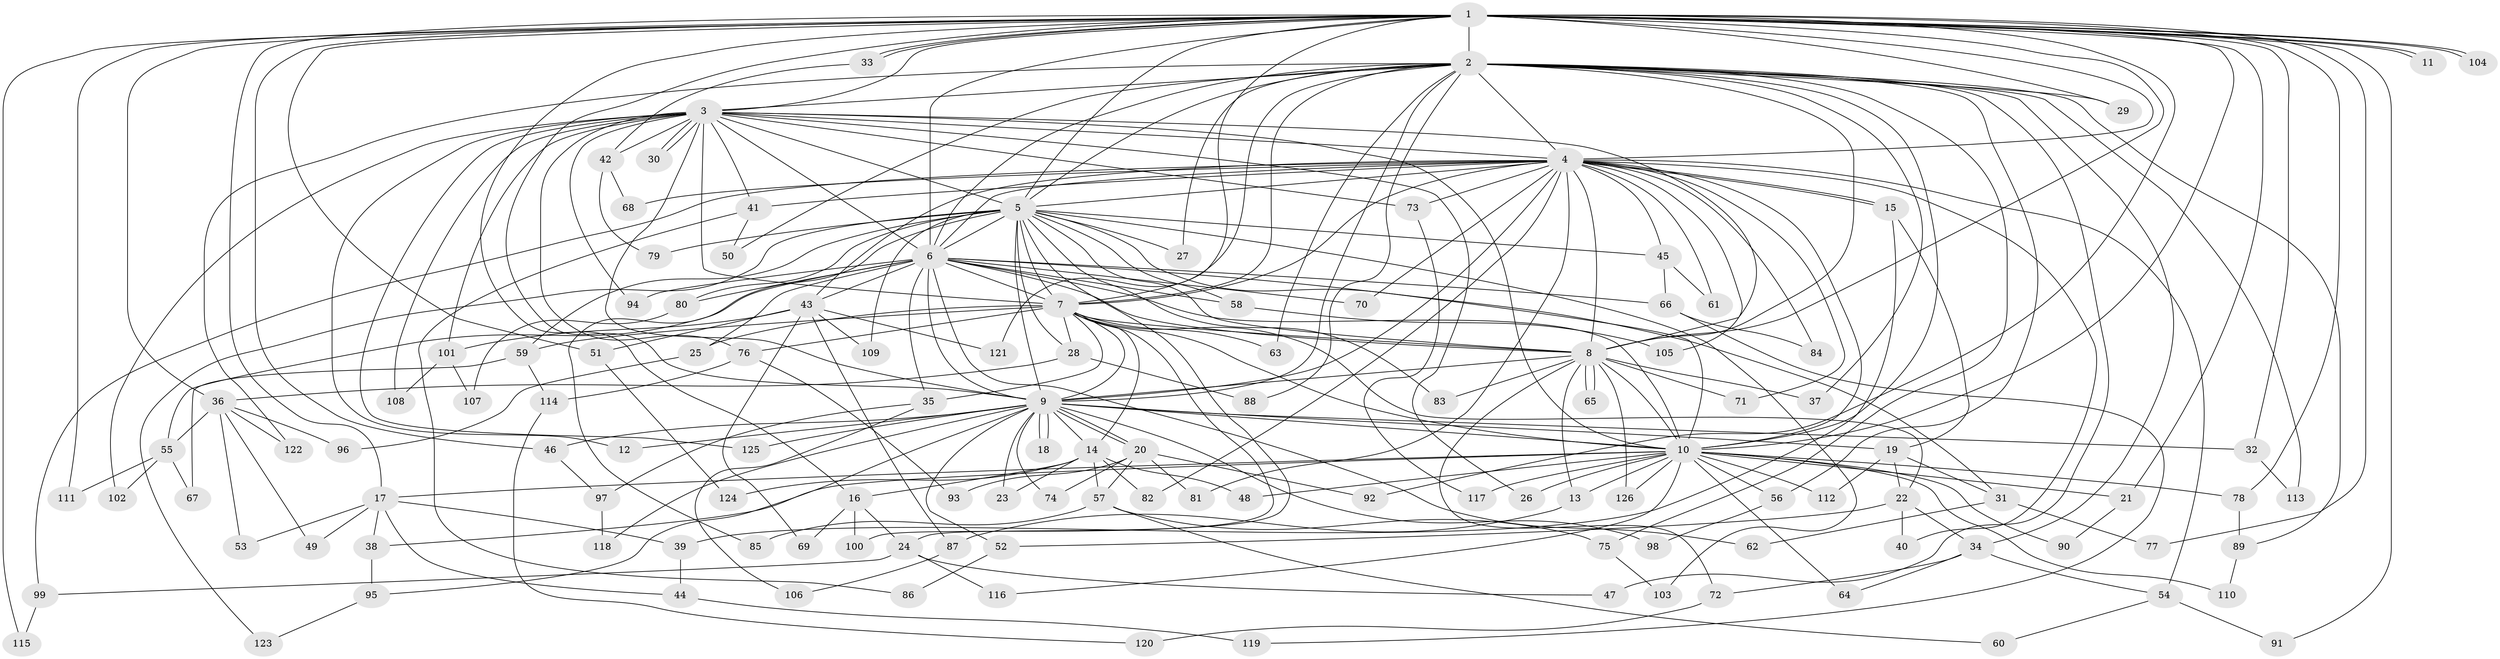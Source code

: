 // Generated by graph-tools (version 1.1) at 2025/49/03/09/25 03:49:44]
// undirected, 126 vertices, 277 edges
graph export_dot {
graph [start="1"]
  node [color=gray90,style=filled];
  1;
  2;
  3;
  4;
  5;
  6;
  7;
  8;
  9;
  10;
  11;
  12;
  13;
  14;
  15;
  16;
  17;
  18;
  19;
  20;
  21;
  22;
  23;
  24;
  25;
  26;
  27;
  28;
  29;
  30;
  31;
  32;
  33;
  34;
  35;
  36;
  37;
  38;
  39;
  40;
  41;
  42;
  43;
  44;
  45;
  46;
  47;
  48;
  49;
  50;
  51;
  52;
  53;
  54;
  55;
  56;
  57;
  58;
  59;
  60;
  61;
  62;
  63;
  64;
  65;
  66;
  67;
  68;
  69;
  70;
  71;
  72;
  73;
  74;
  75;
  76;
  77;
  78;
  79;
  80;
  81;
  82;
  83;
  84;
  85;
  86;
  87;
  88;
  89;
  90;
  91;
  92;
  93;
  94;
  95;
  96;
  97;
  98;
  99;
  100;
  101;
  102;
  103;
  104;
  105;
  106;
  107;
  108;
  109;
  110;
  111;
  112;
  113;
  114;
  115;
  116;
  117;
  118;
  119;
  120;
  121;
  122;
  123;
  124;
  125;
  126;
  1 -- 2;
  1 -- 3;
  1 -- 4;
  1 -- 5;
  1 -- 6;
  1 -- 7;
  1 -- 8;
  1 -- 9;
  1 -- 10;
  1 -- 11;
  1 -- 11;
  1 -- 16;
  1 -- 17;
  1 -- 21;
  1 -- 29;
  1 -- 32;
  1 -- 33;
  1 -- 33;
  1 -- 36;
  1 -- 46;
  1 -- 51;
  1 -- 77;
  1 -- 78;
  1 -- 91;
  1 -- 92;
  1 -- 104;
  1 -- 104;
  1 -- 111;
  1 -- 115;
  2 -- 3;
  2 -- 4;
  2 -- 5;
  2 -- 6;
  2 -- 7;
  2 -- 8;
  2 -- 9;
  2 -- 10;
  2 -- 27;
  2 -- 29;
  2 -- 34;
  2 -- 37;
  2 -- 47;
  2 -- 50;
  2 -- 56;
  2 -- 63;
  2 -- 75;
  2 -- 88;
  2 -- 89;
  2 -- 113;
  2 -- 121;
  2 -- 122;
  3 -- 4;
  3 -- 5;
  3 -- 6;
  3 -- 7;
  3 -- 8;
  3 -- 9;
  3 -- 10;
  3 -- 12;
  3 -- 26;
  3 -- 30;
  3 -- 30;
  3 -- 41;
  3 -- 42;
  3 -- 73;
  3 -- 76;
  3 -- 94;
  3 -- 101;
  3 -- 102;
  3 -- 108;
  3 -- 125;
  4 -- 5;
  4 -- 6;
  4 -- 7;
  4 -- 8;
  4 -- 9;
  4 -- 10;
  4 -- 15;
  4 -- 15;
  4 -- 40;
  4 -- 41;
  4 -- 43;
  4 -- 45;
  4 -- 54;
  4 -- 61;
  4 -- 68;
  4 -- 70;
  4 -- 71;
  4 -- 73;
  4 -- 81;
  4 -- 82;
  4 -- 84;
  4 -- 99;
  4 -- 105;
  5 -- 6;
  5 -- 7;
  5 -- 8;
  5 -- 9;
  5 -- 10;
  5 -- 24;
  5 -- 27;
  5 -- 28;
  5 -- 45;
  5 -- 58;
  5 -- 59;
  5 -- 79;
  5 -- 80;
  5 -- 83;
  5 -- 85;
  5 -- 103;
  5 -- 109;
  5 -- 123;
  6 -- 7;
  6 -- 8;
  6 -- 9;
  6 -- 10;
  6 -- 25;
  6 -- 31;
  6 -- 35;
  6 -- 43;
  6 -- 55;
  6 -- 58;
  6 -- 62;
  6 -- 66;
  6 -- 70;
  6 -- 80;
  6 -- 94;
  7 -- 8;
  7 -- 9;
  7 -- 10;
  7 -- 14;
  7 -- 22;
  7 -- 25;
  7 -- 28;
  7 -- 35;
  7 -- 59;
  7 -- 63;
  7 -- 76;
  7 -- 100;
  8 -- 9;
  8 -- 10;
  8 -- 13;
  8 -- 37;
  8 -- 65;
  8 -- 65;
  8 -- 71;
  8 -- 72;
  8 -- 83;
  8 -- 126;
  9 -- 10;
  9 -- 12;
  9 -- 14;
  9 -- 18;
  9 -- 18;
  9 -- 19;
  9 -- 20;
  9 -- 20;
  9 -- 23;
  9 -- 32;
  9 -- 46;
  9 -- 52;
  9 -- 74;
  9 -- 95;
  9 -- 98;
  9 -- 118;
  9 -- 125;
  10 -- 13;
  10 -- 17;
  10 -- 21;
  10 -- 26;
  10 -- 38;
  10 -- 48;
  10 -- 56;
  10 -- 64;
  10 -- 78;
  10 -- 90;
  10 -- 110;
  10 -- 112;
  10 -- 116;
  10 -- 117;
  10 -- 126;
  13 -- 87;
  14 -- 16;
  14 -- 23;
  14 -- 48;
  14 -- 57;
  14 -- 82;
  14 -- 124;
  15 -- 19;
  15 -- 39;
  16 -- 24;
  16 -- 69;
  16 -- 100;
  17 -- 38;
  17 -- 39;
  17 -- 44;
  17 -- 49;
  17 -- 53;
  19 -- 22;
  19 -- 31;
  19 -- 112;
  20 -- 57;
  20 -- 74;
  20 -- 81;
  20 -- 92;
  20 -- 93;
  21 -- 90;
  22 -- 34;
  22 -- 40;
  22 -- 52;
  24 -- 47;
  24 -- 99;
  24 -- 116;
  25 -- 96;
  28 -- 36;
  28 -- 88;
  31 -- 62;
  31 -- 77;
  32 -- 113;
  33 -- 42;
  34 -- 54;
  34 -- 64;
  34 -- 72;
  35 -- 97;
  35 -- 106;
  36 -- 49;
  36 -- 53;
  36 -- 55;
  36 -- 96;
  36 -- 122;
  38 -- 95;
  39 -- 44;
  41 -- 50;
  41 -- 86;
  42 -- 68;
  42 -- 79;
  43 -- 51;
  43 -- 69;
  43 -- 87;
  43 -- 101;
  43 -- 109;
  43 -- 121;
  44 -- 119;
  45 -- 61;
  45 -- 66;
  46 -- 97;
  51 -- 124;
  52 -- 86;
  54 -- 60;
  54 -- 91;
  55 -- 67;
  55 -- 102;
  55 -- 111;
  56 -- 98;
  57 -- 60;
  57 -- 75;
  57 -- 85;
  58 -- 105;
  59 -- 67;
  59 -- 114;
  66 -- 84;
  66 -- 119;
  72 -- 120;
  73 -- 117;
  75 -- 103;
  76 -- 93;
  76 -- 114;
  78 -- 89;
  80 -- 107;
  87 -- 106;
  89 -- 110;
  95 -- 123;
  97 -- 118;
  99 -- 115;
  101 -- 107;
  101 -- 108;
  114 -- 120;
}
